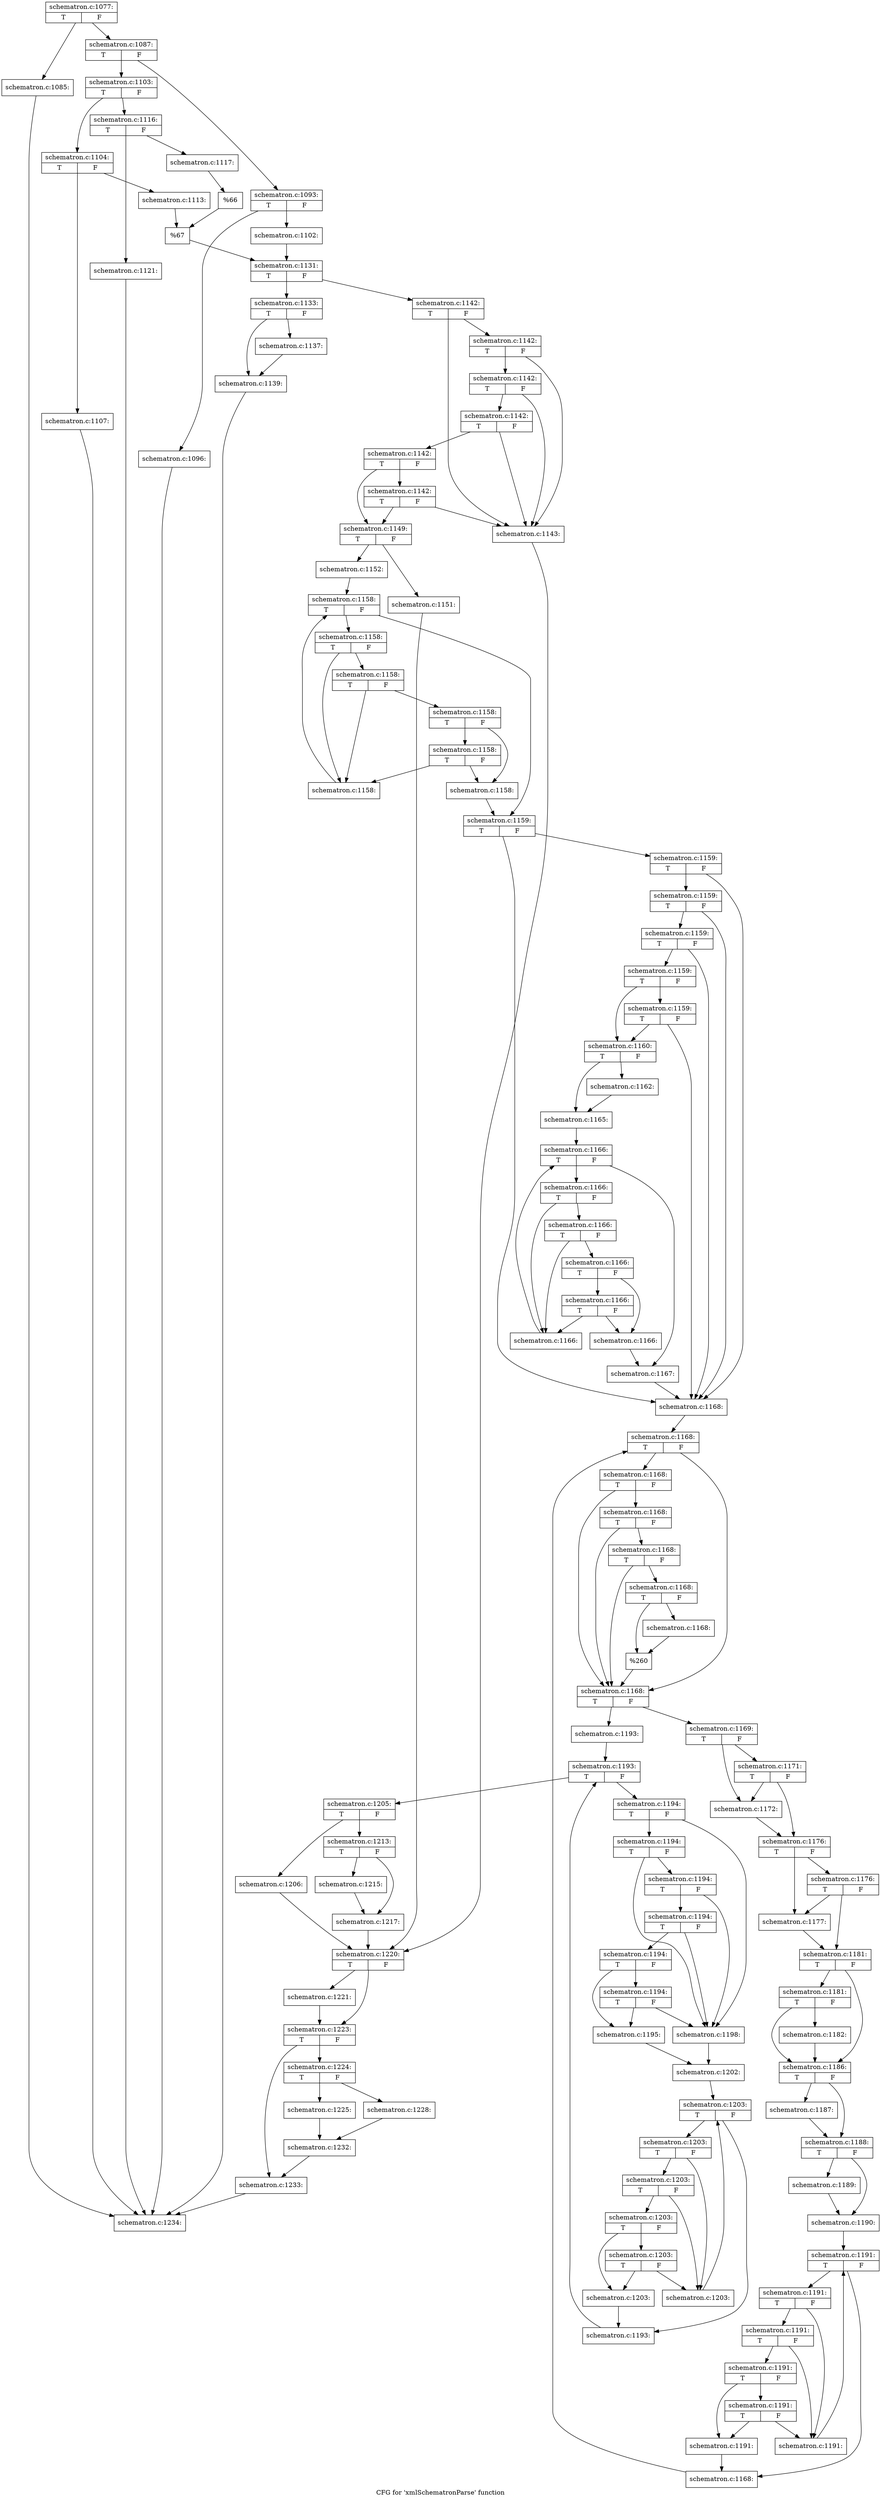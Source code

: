 digraph "CFG for 'xmlSchematronParse' function" {
	label="CFG for 'xmlSchematronParse' function";

	Node0x4c17f20 [shape=record,label="{schematron.c:1077:|{<s0>T|<s1>F}}"];
	Node0x4c17f20 -> Node0x4c19440;
	Node0x4c17f20 -> Node0x4c19490;
	Node0x4c19440 [shape=record,label="{schematron.c:1085:}"];
	Node0x4c19440 -> Node0x4bfa520;
	Node0x4c19490 [shape=record,label="{schematron.c:1087:|{<s0>T|<s1>F}}"];
	Node0x4c19490 -> Node0x4c19b70;
	Node0x4c19490 -> Node0x4c19c10;
	Node0x4c19b70 [shape=record,label="{schematron.c:1093:|{<s0>T|<s1>F}}"];
	Node0x4c19b70 -> Node0x4c1cec0;
	Node0x4c19b70 -> Node0x4c1cf10;
	Node0x4c1cec0 [shape=record,label="{schematron.c:1096:}"];
	Node0x4c1cec0 -> Node0x4bfa520;
	Node0x4c1cf10 [shape=record,label="{schematron.c:1102:}"];
	Node0x4c1cf10 -> Node0x4c19bc0;
	Node0x4c19c10 [shape=record,label="{schematron.c:1103:|{<s0>T|<s1>F}}"];
	Node0x4c19c10 -> Node0x4c35020;
	Node0x4c19c10 -> Node0x4c350c0;
	Node0x4c35020 [shape=record,label="{schematron.c:1104:|{<s0>T|<s1>F}}"];
	Node0x4c35020 -> Node0x4c36020;
	Node0x4c35020 -> Node0x4c36350;
	Node0x4c36020 [shape=record,label="{schematron.c:1107:}"];
	Node0x4c36020 -> Node0x4bfa520;
	Node0x4c36350 [shape=record,label="{schematron.c:1113:}"];
	Node0x4c36350 -> Node0x4c35070;
	Node0x4c350c0 [shape=record,label="{schematron.c:1116:|{<s0>T|<s1>F}}"];
	Node0x4c350c0 -> Node0x4c3cb60;
	Node0x4c350c0 -> Node0x4c3d6f0;
	Node0x4c3cb60 [shape=record,label="{schematron.c:1117:}"];
	Node0x4c3cb60 -> Node0x4c3d6a0;
	Node0x4c3d6f0 [shape=record,label="{schematron.c:1121:}"];
	Node0x4c3d6f0 -> Node0x4bfa520;
	Node0x4c3d6a0 [shape=record,label="{%66}"];
	Node0x4c3d6a0 -> Node0x4c35070;
	Node0x4c35070 [shape=record,label="{%67}"];
	Node0x4c35070 -> Node0x4c19bc0;
	Node0x4c19bc0 [shape=record,label="{schematron.c:1131:|{<s0>T|<s1>F}}"];
	Node0x4c19bc0 -> Node0x4c3ef90;
	Node0x4c19bc0 -> Node0x4c35bc0;
	Node0x4c3ef90 [shape=record,label="{schematron.c:1133:|{<s0>T|<s1>F}}"];
	Node0x4c3ef90 -> Node0x4bf5920;
	Node0x4c3ef90 -> Node0x4c36180;
	Node0x4c36180 [shape=record,label="{schematron.c:1137:}"];
	Node0x4c36180 -> Node0x4bf5920;
	Node0x4bf5920 [shape=record,label="{schematron.c:1139:}"];
	Node0x4bf5920 -> Node0x4bfa520;
	Node0x4c35bc0 [shape=record,label="{schematron.c:1142:|{<s0>T|<s1>F}}"];
	Node0x4c35bc0 -> Node0x4c40100;
	Node0x4c35bc0 -> Node0x4c3ff40;
	Node0x4c40100 [shape=record,label="{schematron.c:1142:|{<s0>T|<s1>F}}"];
	Node0x4c40100 -> Node0x4c400b0;
	Node0x4c40100 -> Node0x4c3ff40;
	Node0x4c400b0 [shape=record,label="{schematron.c:1142:|{<s0>T|<s1>F}}"];
	Node0x4c400b0 -> Node0x4c40060;
	Node0x4c400b0 -> Node0x4c3ff40;
	Node0x4c40060 [shape=record,label="{schematron.c:1142:|{<s0>T|<s1>F}}"];
	Node0x4c40060 -> Node0x4c3ffe0;
	Node0x4c40060 -> Node0x4c3ff40;
	Node0x4c3ffe0 [shape=record,label="{schematron.c:1142:|{<s0>T|<s1>F}}"];
	Node0x4c3ffe0 -> Node0x4c3ff90;
	Node0x4c3ffe0 -> Node0x4c40d50;
	Node0x4c40d50 [shape=record,label="{schematron.c:1142:|{<s0>T|<s1>F}}"];
	Node0x4c40d50 -> Node0x4c3ff90;
	Node0x4c40d50 -> Node0x4c3ff40;
	Node0x4c3ff40 [shape=record,label="{schematron.c:1143:}"];
	Node0x4c3ff40 -> Node0x4bea4a0;
	Node0x4c3ff90 [shape=record,label="{schematron.c:1149:|{<s0>T|<s1>F}}"];
	Node0x4c3ff90 -> Node0x4c42ff0;
	Node0x4c3ff90 -> Node0x4c43380;
	Node0x4c42ff0 [shape=record,label="{schematron.c:1151:}"];
	Node0x4c42ff0 -> Node0x4bea4a0;
	Node0x4c43380 [shape=record,label="{schematron.c:1152:}"];
	Node0x4c43380 -> Node0x4c43960;
	Node0x4c43960 [shape=record,label="{schematron.c:1158:|{<s0>T|<s1>F}}"];
	Node0x4c43960 -> Node0x4c43c20;
	Node0x4c43960 -> Node0x4c43b10;
	Node0x4c43c20 [shape=record,label="{schematron.c:1158:|{<s0>T|<s1>F}}"];
	Node0x4c43c20 -> Node0x4c43df0;
	Node0x4c43c20 -> Node0x4c43d50;
	Node0x4c43df0 [shape=record,label="{schematron.c:1158:|{<s0>T|<s1>F}}"];
	Node0x4c43df0 -> Node0x4c43da0;
	Node0x4c43df0 -> Node0x4c43d50;
	Node0x4c43da0 [shape=record,label="{schematron.c:1158:|{<s0>T|<s1>F}}"];
	Node0x4c43da0 -> Node0x4c43d00;
	Node0x4c43da0 -> Node0x4c442d0;
	Node0x4c442d0 [shape=record,label="{schematron.c:1158:|{<s0>T|<s1>F}}"];
	Node0x4c442d0 -> Node0x4c43d00;
	Node0x4c442d0 -> Node0x4c43d50;
	Node0x4c43d00 [shape=record,label="{schematron.c:1158:}"];
	Node0x4c43d00 -> Node0x4c43b10;
	Node0x4c43d50 [shape=record,label="{schematron.c:1158:}"];
	Node0x4c43d50 -> Node0x4c43960;
	Node0x4c43b10 [shape=record,label="{schematron.c:1159:|{<s0>T|<s1>F}}"];
	Node0x4c43b10 -> Node0x4c40c00;
	Node0x4c43b10 -> Node0x4c42b60;
	Node0x4c40c00 [shape=record,label="{schematron.c:1159:|{<s0>T|<s1>F}}"];
	Node0x4c40c00 -> Node0x4c42f60;
	Node0x4c40c00 -> Node0x4c42b60;
	Node0x4c42f60 [shape=record,label="{schematron.c:1159:|{<s0>T|<s1>F}}"];
	Node0x4c42f60 -> Node0x4c42f10;
	Node0x4c42f60 -> Node0x4c42b60;
	Node0x4c42f10 [shape=record,label="{schematron.c:1159:|{<s0>T|<s1>F}}"];
	Node0x4c42f10 -> Node0x4c42ec0;
	Node0x4c42f10 -> Node0x4c42b60;
	Node0x4c42ec0 [shape=record,label="{schematron.c:1159:|{<s0>T|<s1>F}}"];
	Node0x4c42ec0 -> Node0x4c42ab0;
	Node0x4c42ec0 -> Node0x4c46850;
	Node0x4c46850 [shape=record,label="{schematron.c:1159:|{<s0>T|<s1>F}}"];
	Node0x4c46850 -> Node0x4c42ab0;
	Node0x4c46850 -> Node0x4c42b60;
	Node0x4c42ab0 [shape=record,label="{schematron.c:1160:|{<s0>T|<s1>F}}"];
	Node0x4c42ab0 -> Node0x4c47c00;
	Node0x4c42ab0 -> Node0x4c47f90;
	Node0x4c47c00 [shape=record,label="{schematron.c:1162:}"];
	Node0x4c47c00 -> Node0x4c47f90;
	Node0x4c47f90 [shape=record,label="{schematron.c:1165:}"];
	Node0x4c47f90 -> Node0x4c48a30;
	Node0x4c48a30 [shape=record,label="{schematron.c:1166:|{<s0>T|<s1>F}}"];
	Node0x4c48a30 -> Node0x4c48d20;
	Node0x4c48a30 -> Node0x4c48be0;
	Node0x4c48d20 [shape=record,label="{schematron.c:1166:|{<s0>T|<s1>F}}"];
	Node0x4c48d20 -> Node0x4c48f20;
	Node0x4c48d20 -> Node0x4c48e50;
	Node0x4c48f20 [shape=record,label="{schematron.c:1166:|{<s0>T|<s1>F}}"];
	Node0x4c48f20 -> Node0x4c48ea0;
	Node0x4c48f20 -> Node0x4c48e50;
	Node0x4c48ea0 [shape=record,label="{schematron.c:1166:|{<s0>T|<s1>F}}"];
	Node0x4c48ea0 -> Node0x4c48e00;
	Node0x4c48ea0 -> Node0x4c49400;
	Node0x4c49400 [shape=record,label="{schematron.c:1166:|{<s0>T|<s1>F}}"];
	Node0x4c49400 -> Node0x4c48e00;
	Node0x4c49400 -> Node0x4c48e50;
	Node0x4c48e00 [shape=record,label="{schematron.c:1166:}"];
	Node0x4c48e00 -> Node0x4c48be0;
	Node0x4c48e50 [shape=record,label="{schematron.c:1166:}"];
	Node0x4c48e50 -> Node0x4c48a30;
	Node0x4c48be0 [shape=record,label="{schematron.c:1167:}"];
	Node0x4c48be0 -> Node0x4c42b60;
	Node0x4c42b60 [shape=record,label="{schematron.c:1168:}"];
	Node0x4c42b60 -> Node0x4c4a030;
	Node0x4c4a030 [shape=record,label="{schematron.c:1168:|{<s0>T|<s1>F}}"];
	Node0x4c4a030 -> Node0x4c4a3d0;
	Node0x4c4a030 -> Node0x4c4a290;
	Node0x4c4a3d0 [shape=record,label="{schematron.c:1168:|{<s0>T|<s1>F}}"];
	Node0x4c4a3d0 -> Node0x4c4a380;
	Node0x4c4a3d0 -> Node0x4c4a290;
	Node0x4c4a380 [shape=record,label="{schematron.c:1168:|{<s0>T|<s1>F}}"];
	Node0x4c4a380 -> Node0x4c4a330;
	Node0x4c4a380 -> Node0x4c4a290;
	Node0x4c4a330 [shape=record,label="{schematron.c:1168:|{<s0>T|<s1>F}}"];
	Node0x4c4a330 -> Node0x4c4a2e0;
	Node0x4c4a330 -> Node0x4c4a290;
	Node0x4c4a2e0 [shape=record,label="{schematron.c:1168:|{<s0>T|<s1>F}}"];
	Node0x4c4a2e0 -> Node0x4c4ae10;
	Node0x4c4a2e0 -> Node0x4c4af60;
	Node0x4c4af60 [shape=record,label="{schematron.c:1168:}"];
	Node0x4c4af60 -> Node0x4c4ae10;
	Node0x4c4ae10 [shape=record,label="{%260}"];
	Node0x4c4ae10 -> Node0x4c4a290;
	Node0x4c4a290 [shape=record,label="{schematron.c:1168:|{<s0>T|<s1>F}}"];
	Node0x4c4a290 -> Node0x4c4ba40;
	Node0x4c4a290 -> Node0x4c4a210;
	Node0x4c4ba40 [shape=record,label="{schematron.c:1169:|{<s0>T|<s1>F}}"];
	Node0x4c4ba40 -> Node0x4c4c610;
	Node0x4c4ba40 -> Node0x4c4cc10;
	Node0x4c4cc10 [shape=record,label="{schematron.c:1171:|{<s0>T|<s1>F}}"];
	Node0x4c4cc10 -> Node0x4c4c610;
	Node0x4c4cc10 -> Node0x4c4cbc0;
	Node0x4c4c610 [shape=record,label="{schematron.c:1172:}"];
	Node0x4c4c610 -> Node0x4c4cbc0;
	Node0x4c4cbc0 [shape=record,label="{schematron.c:1176:|{<s0>T|<s1>F}}"];
	Node0x4c4cbc0 -> Node0x4c4d7d0;
	Node0x4c4cbc0 -> Node0x4c4d870;
	Node0x4c4d870 [shape=record,label="{schematron.c:1176:|{<s0>T|<s1>F}}"];
	Node0x4c4d870 -> Node0x4c4d7d0;
	Node0x4c4d870 -> Node0x4c4d820;
	Node0x4c4d7d0 [shape=record,label="{schematron.c:1177:}"];
	Node0x4c4d7d0 -> Node0x4c4d820;
	Node0x4c4d820 [shape=record,label="{schematron.c:1181:|{<s0>T|<s1>F}}"];
	Node0x4c4d820 -> Node0x4c4e4d0;
	Node0x4c4d820 -> Node0x4c4e480;
	Node0x4c4e4d0 [shape=record,label="{schematron.c:1181:|{<s0>T|<s1>F}}"];
	Node0x4c4e4d0 -> Node0x4c4e430;
	Node0x4c4e4d0 -> Node0x4c4e480;
	Node0x4c4e430 [shape=record,label="{schematron.c:1182:}"];
	Node0x4c4e430 -> Node0x4c4e480;
	Node0x4c4e480 [shape=record,label="{schematron.c:1186:|{<s0>T|<s1>F}}"];
	Node0x4c4e480 -> Node0x4c4ef50;
	Node0x4c4e480 -> Node0x4c4f280;
	Node0x4c4ef50 [shape=record,label="{schematron.c:1187:}"];
	Node0x4c4ef50 -> Node0x4c4f280;
	Node0x4c4f280 [shape=record,label="{schematron.c:1188:|{<s0>T|<s1>F}}"];
	Node0x4c4f280 -> Node0x4c4fee0;
	Node0x4c4f280 -> Node0x4c4ff30;
	Node0x4c4fee0 [shape=record,label="{schematron.c:1189:}"];
	Node0x4c4fee0 -> Node0x4c4ff30;
	Node0x4c4ff30 [shape=record,label="{schematron.c:1190:}"];
	Node0x4c4ff30 -> Node0x4c505d0;
	Node0x4c505d0 [shape=record,label="{schematron.c:1191:|{<s0>T|<s1>F}}"];
	Node0x4c505d0 -> Node0x4c508c0;
	Node0x4c505d0 -> Node0x4c50780;
	Node0x4c508c0 [shape=record,label="{schematron.c:1191:|{<s0>T|<s1>F}}"];
	Node0x4c508c0 -> Node0x4c50ac0;
	Node0x4c508c0 -> Node0x4c509f0;
	Node0x4c50ac0 [shape=record,label="{schematron.c:1191:|{<s0>T|<s1>F}}"];
	Node0x4c50ac0 -> Node0x4c50a40;
	Node0x4c50ac0 -> Node0x4c509f0;
	Node0x4c50a40 [shape=record,label="{schematron.c:1191:|{<s0>T|<s1>F}}"];
	Node0x4c50a40 -> Node0x4c509a0;
	Node0x4c50a40 -> Node0x4c50fa0;
	Node0x4c50fa0 [shape=record,label="{schematron.c:1191:|{<s0>T|<s1>F}}"];
	Node0x4c50fa0 -> Node0x4c509a0;
	Node0x4c50fa0 -> Node0x4c509f0;
	Node0x4c509a0 [shape=record,label="{schematron.c:1191:}"];
	Node0x4c509a0 -> Node0x4c50780;
	Node0x4c509f0 [shape=record,label="{schematron.c:1191:}"];
	Node0x4c509f0 -> Node0x4c505d0;
	Node0x4c50780 [shape=record,label="{schematron.c:1168:}"];
	Node0x4c50780 -> Node0x4c4a030;
	Node0x4c4a210 [shape=record,label="{schematron.c:1193:}"];
	Node0x4c4a210 -> Node0x4c51ba0;
	Node0x4c51ba0 [shape=record,label="{schematron.c:1193:|{<s0>T|<s1>F}}"];
	Node0x4c51ba0 -> Node0x4c51f50;
	Node0x4c51ba0 -> Node0x4c51d80;
	Node0x4c51f50 [shape=record,label="{schematron.c:1194:|{<s0>T|<s1>F}}"];
	Node0x4c51f50 -> Node0x4c522a0;
	Node0x4c51f50 -> Node0x4c52130;
	Node0x4c522a0 [shape=record,label="{schematron.c:1194:|{<s0>T|<s1>F}}"];
	Node0x4c522a0 -> Node0x4c52250;
	Node0x4c522a0 -> Node0x4c52130;
	Node0x4c52250 [shape=record,label="{schematron.c:1194:|{<s0>T|<s1>F}}"];
	Node0x4c52250 -> Node0x4c52200;
	Node0x4c52250 -> Node0x4c52130;
	Node0x4c52200 [shape=record,label="{schematron.c:1194:|{<s0>T|<s1>F}}"];
	Node0x4c52200 -> Node0x4c52180;
	Node0x4c52200 -> Node0x4c52130;
	Node0x4c52180 [shape=record,label="{schematron.c:1194:|{<s0>T|<s1>F}}"];
	Node0x4c52180 -> Node0x4c52090;
	Node0x4c52180 -> Node0x4c52ca0;
	Node0x4c52ca0 [shape=record,label="{schematron.c:1194:|{<s0>T|<s1>F}}"];
	Node0x4c52ca0 -> Node0x4c52090;
	Node0x4c52ca0 -> Node0x4c52130;
	Node0x4c52090 [shape=record,label="{schematron.c:1195:}"];
	Node0x4c52090 -> Node0x4c520e0;
	Node0x4c52130 [shape=record,label="{schematron.c:1198:}"];
	Node0x4c52130 -> Node0x4c520e0;
	Node0x4c520e0 [shape=record,label="{schematron.c:1202:}"];
	Node0x4c520e0 -> Node0x4c4f070;
	Node0x4c4f070 [shape=record,label="{schematron.c:1203:|{<s0>T|<s1>F}}"];
	Node0x4c4f070 -> Node0x4c55190;
	Node0x4c4f070 -> Node0x4c4ee90;
	Node0x4c55190 [shape=record,label="{schematron.c:1203:|{<s0>T|<s1>F}}"];
	Node0x4c55190 -> Node0x4c55360;
	Node0x4c55190 -> Node0x4c552c0;
	Node0x4c55360 [shape=record,label="{schematron.c:1203:|{<s0>T|<s1>F}}"];
	Node0x4c55360 -> Node0x4c55310;
	Node0x4c55360 -> Node0x4c552c0;
	Node0x4c55310 [shape=record,label="{schematron.c:1203:|{<s0>T|<s1>F}}"];
	Node0x4c55310 -> Node0x4c55270;
	Node0x4c55310 -> Node0x4c55810;
	Node0x4c55810 [shape=record,label="{schematron.c:1203:|{<s0>T|<s1>F}}"];
	Node0x4c55810 -> Node0x4c55270;
	Node0x4c55810 -> Node0x4c552c0;
	Node0x4c55270 [shape=record,label="{schematron.c:1203:}"];
	Node0x4c55270 -> Node0x4c4ee90;
	Node0x4c552c0 [shape=record,label="{schematron.c:1203:}"];
	Node0x4c552c0 -> Node0x4c4f070;
	Node0x4c4ee90 [shape=record,label="{schematron.c:1193:}"];
	Node0x4c4ee90 -> Node0x4c51ba0;
	Node0x4c51d80 [shape=record,label="{schematron.c:1205:|{<s0>T|<s1>F}}"];
	Node0x4c51d80 -> Node0x4c563e0;
	Node0x4c51d80 -> Node0x4c56430;
	Node0x4c563e0 [shape=record,label="{schematron.c:1206:}"];
	Node0x4c563e0 -> Node0x4bea4a0;
	Node0x4c56430 [shape=record,label="{schematron.c:1213:|{<s0>T|<s1>F}}"];
	Node0x4c56430 -> Node0x4c1b060;
	Node0x4c56430 -> Node0x4c1b0b0;
	Node0x4c1b060 [shape=record,label="{schematron.c:1215:}"];
	Node0x4c1b060 -> Node0x4c1b0b0;
	Node0x4c1b0b0 [shape=record,label="{schematron.c:1217:}"];
	Node0x4c1b0b0 -> Node0x4bea4a0;
	Node0x4bea4a0 [shape=record,label="{schematron.c:1220:|{<s0>T|<s1>F}}"];
	Node0x4bea4a0 -> Node0x4c1b870;
	Node0x4bea4a0 -> Node0x4c1b820;
	Node0x4c1b820 [shape=record,label="{schematron.c:1221:}"];
	Node0x4c1b820 -> Node0x4c1b870;
	Node0x4c1b870 [shape=record,label="{schematron.c:1223:|{<s0>T|<s1>F}}"];
	Node0x4c1b870 -> Node0x4c1bdb0;
	Node0x4c1b870 -> Node0x4c1be00;
	Node0x4c1bdb0 [shape=record,label="{schematron.c:1224:|{<s0>T|<s1>F}}"];
	Node0x4c1bdb0 -> Node0x4c1c1c0;
	Node0x4c1bdb0 -> Node0x4c1c260;
	Node0x4c1c1c0 [shape=record,label="{schematron.c:1225:}"];
	Node0x4c1c1c0 -> Node0x4c1c210;
	Node0x4c1c260 [shape=record,label="{schematron.c:1228:}"];
	Node0x4c1c260 -> Node0x4c1c210;
	Node0x4c1c210 [shape=record,label="{schematron.c:1232:}"];
	Node0x4c1c210 -> Node0x4c1be00;
	Node0x4c1be00 [shape=record,label="{schematron.c:1233:}"];
	Node0x4c1be00 -> Node0x4bfa520;
	Node0x4bfa520 [shape=record,label="{schematron.c:1234:}"];
}
